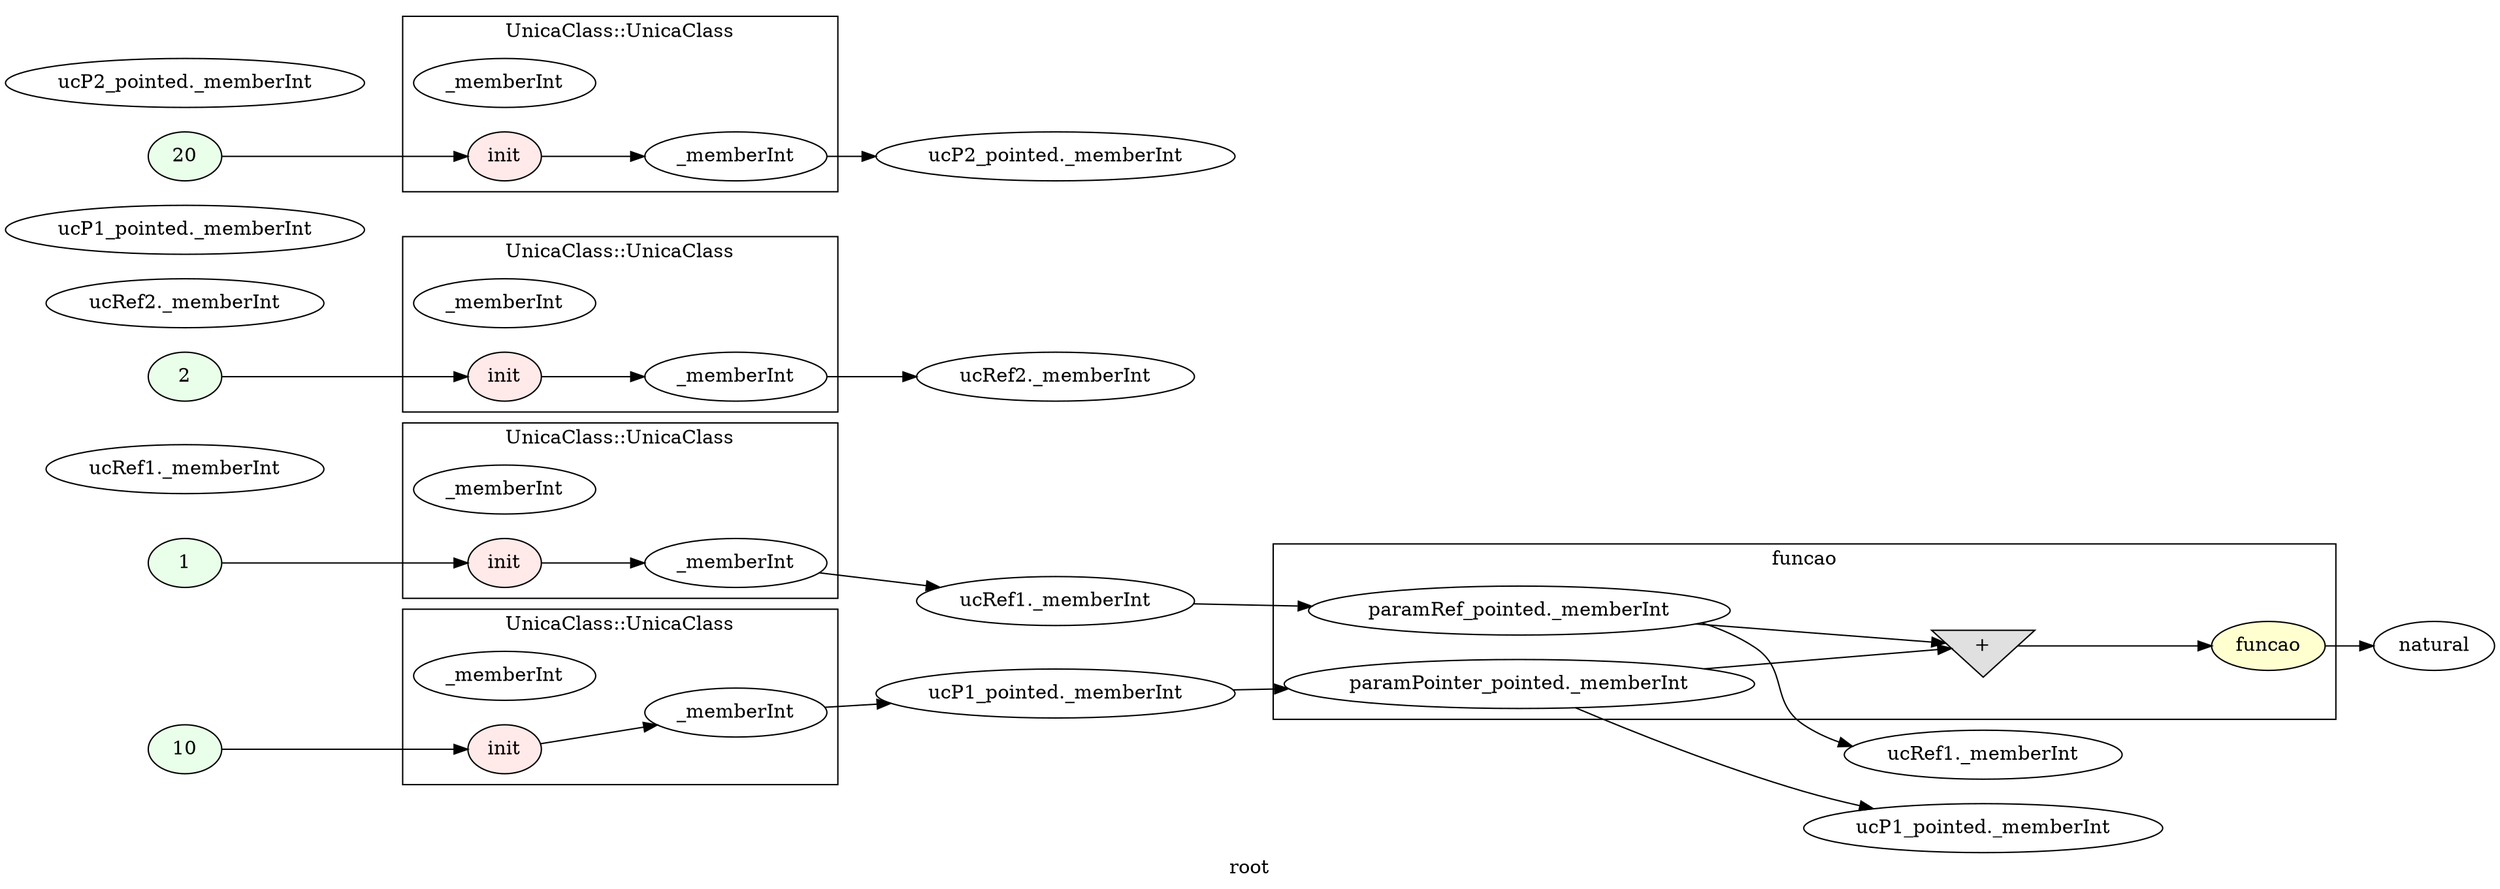 digraph G
{
rankdir=LR;
label = "root";
	node_000008 [ label = "1", style=filled, fillcolor="#E9FFE9", startingline=20 ]
	node_000009 [ label = "ucRef1._memberInt", startingline=20 ]
	node_000013 [ label = "ucRef1._memberInt", startingline=20 ]
	node_000014 [ label = "2", style=filled, fillcolor="#E9FFE9", startingline=20 ]
	node_000015 [ label = "ucRef2._memberInt", startingline=20 ]
	node_000019 [ label = "ucRef2._memberInt", startingline=20 ]
	node_000020 [ label = "10", style=filled, fillcolor="#E9FFE9", startingline=21 ]
	node_000021 [ label = "ucP1_pointed._memberInt", startingline=21 ]
	node_000025 [ label = "ucP1_pointed._memberInt", startingline=21 ]
	node_000026 [ label = "20", style=filled, fillcolor="#E9FFE9", startingline=22 ]
	node_000027 [ label = "ucP2_pointed._memberInt", startingline=22 ]
	node_000031 [ label = "ucP2_pointed._memberInt", startingline=22 ]
	node_000036 [ label = "ucRef1._memberInt", startingline=24 ]
	node_000037 [ label = "ucP1_pointed._memberInt", startingline=24 ]
	node_000038 [ label = "natural", startingline=24 ]
subgraph cluster_1 {
label = "UnicaClass::UnicaClass";
parent = "G";
startingline = 20;
	node_000010 [ label = "_memberInt", startingline=2 ]
	node_000011 [ label = "init", style=filled, fillcolor="#FFE9E9", startingline=7 ]
	node_000012 [ label = "_memberInt", startingline=9 ]
}
subgraph cluster_2 {
label = "UnicaClass::UnicaClass";
parent = "G";
startingline = 20;
	node_000016 [ label = "_memberInt", startingline=2 ]
	node_000017 [ label = "init", style=filled, fillcolor="#FFE9E9", startingline=7 ]
	node_000018 [ label = "_memberInt", startingline=9 ]
}
subgraph cluster_3 {
label = "UnicaClass::UnicaClass";
parent = "G";
startingline = 21;
	node_000022 [ label = "_memberInt", startingline=2 ]
	node_000023 [ label = "init", style=filled, fillcolor="#FFE9E9", startingline=7 ]
	node_000024 [ label = "_memberInt", startingline=9 ]
}
subgraph cluster_4 {
label = "UnicaClass::UnicaClass";
parent = "G";
startingline = 22;
	node_000028 [ label = "_memberInt", startingline=2 ]
	node_000029 [ label = "init", style=filled, fillcolor="#FFE9E9", startingline=7 ]
	node_000030 [ label = "_memberInt", startingline=9 ]
}
subgraph cluster_5 {
label = "funcao";
parent = "G";
startingline = 24;
	node_000032 [ label = "paramRef_pointed._memberInt", startingline=13 ]
	node_000033 [ label = "paramPointer_pointed._memberInt", startingline=13 ]
	node_000034 [ label = "+", shape=invtriangle, style=filled, fillcolor="#E0E0E0", startingline=15 ]
	node_000035 [ label = "funcao", style=filled, fillcolor="#FFFFD0", startingline=15 ]
}
	node_000008 -> node_000011
	node_000013 -> node_000032
	node_000014 -> node_000017
	node_000020 -> node_000023
	node_000025 -> node_000033
	node_000026 -> node_000029
	node_000011 -> node_000012
	node_000012 -> node_000013
	node_000017 -> node_000018
	node_000018 -> node_000019
	node_000023 -> node_000024
	node_000024 -> node_000025
	node_000029 -> node_000030
	node_000030 -> node_000031
	node_000032 -> node_000034
	node_000032 -> node_000036
	node_000033 -> node_000034
	node_000033 -> node_000037
	node_000034 -> node_000035
	node_000035 -> node_000038
}
